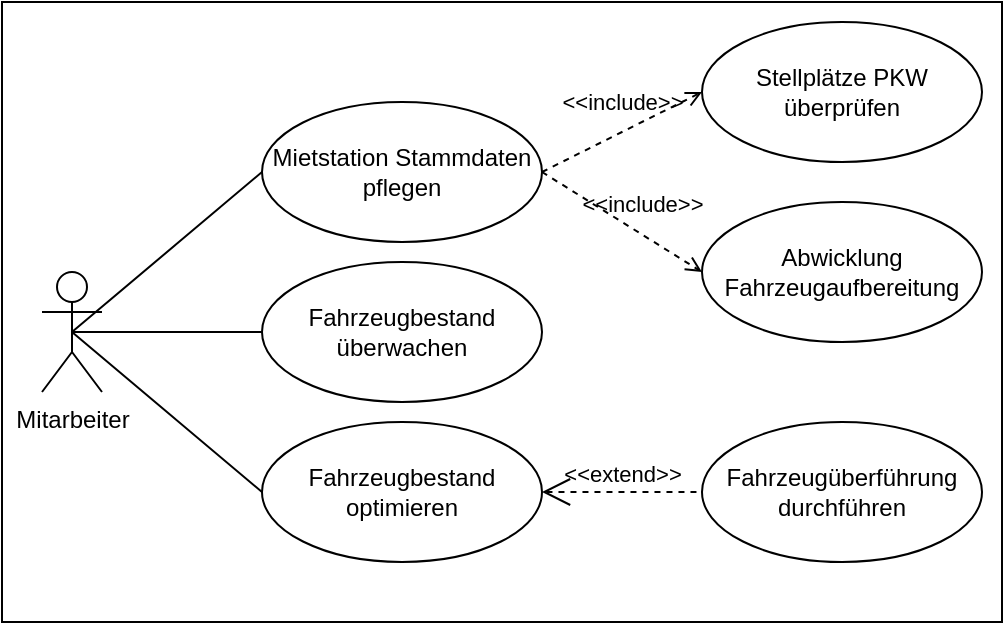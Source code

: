 <mxfile version="26.0.4">
  <diagram name="Page-1" id="xKv6j_wKPZ9WB2m-PmId">
    <mxGraphModel dx="907" dy="478" grid="1" gridSize="10" guides="1" tooltips="1" connect="1" arrows="1" fold="1" page="1" pageScale="1" pageWidth="827" pageHeight="1169" math="0" shadow="0">
      <root>
        <mxCell id="0" />
        <mxCell id="1" parent="0" />
        <mxCell id="Y2BZjUqlmDZL55UpbtIv-1" value="Mitarbeiter" style="shape=umlActor;html=1;verticalLabelPosition=bottom;verticalAlign=top;align=center;" parent="1" vertex="1">
          <mxGeometry x="50" y="335" width="30" height="60" as="geometry" />
        </mxCell>
        <mxCell id="Y2BZjUqlmDZL55UpbtIv-2" value="Mietstation Stammdaten pflegen" style="ellipse;whiteSpace=wrap;html=1;" parent="1" vertex="1">
          <mxGeometry x="160" y="250" width="140" height="70" as="geometry" />
        </mxCell>
        <mxCell id="Y2BZjUqlmDZL55UpbtIv-4" value="Fahrzeugbestand überwachen" style="ellipse;whiteSpace=wrap;html=1;" parent="1" vertex="1">
          <mxGeometry x="160" y="330" width="140" height="70" as="geometry" />
        </mxCell>
        <mxCell id="Y2BZjUqlmDZL55UpbtIv-5" value="Fahrzeugüberführung durchführen" style="ellipse;whiteSpace=wrap;html=1;" parent="1" vertex="1">
          <mxGeometry x="380" y="410" width="140" height="70" as="geometry" />
        </mxCell>
        <mxCell id="Y2BZjUqlmDZL55UpbtIv-10" value="" style="edgeStyle=none;html=1;endArrow=none;verticalAlign=bottom;rounded=0;exitX=0.5;exitY=0.5;exitDx=0;exitDy=0;exitPerimeter=0;entryX=0;entryY=0.5;entryDx=0;entryDy=0;" parent="1" source="Y2BZjUqlmDZL55UpbtIv-1" target="Y2BZjUqlmDZL55UpbtIv-4" edge="1">
          <mxGeometry width="160" relative="1" as="geometry">
            <mxPoint x="340" y="480" as="sourcePoint" />
            <mxPoint x="500" y="480" as="targetPoint" />
          </mxGeometry>
        </mxCell>
        <mxCell id="Y2BZjUqlmDZL55UpbtIv-11" value="" style="edgeStyle=none;html=1;endArrow=none;verticalAlign=bottom;rounded=0;exitX=0.5;exitY=0.5;exitDx=0;exitDy=0;exitPerimeter=0;entryX=0;entryY=0.5;entryDx=0;entryDy=0;" parent="1" source="Y2BZjUqlmDZL55UpbtIv-1" target="Y2BZjUqlmDZL55UpbtIv-2" edge="1">
          <mxGeometry width="160" relative="1" as="geometry">
            <mxPoint x="340" y="480" as="sourcePoint" />
            <mxPoint x="500" y="480" as="targetPoint" />
          </mxGeometry>
        </mxCell>
        <mxCell id="Y2BZjUqlmDZL55UpbtIv-15" value="Stellplätze PKW überprüfen" style="ellipse;whiteSpace=wrap;html=1;" parent="1" vertex="1">
          <mxGeometry x="380" y="210" width="140" height="70" as="geometry" />
        </mxCell>
        <mxCell id="Y2BZjUqlmDZL55UpbtIv-21" value="&amp;lt;&amp;lt;extend&amp;gt;&amp;gt;" style="edgeStyle=none;html=1;startArrow=open;endArrow=none;startSize=12;verticalAlign=bottom;dashed=1;labelBackgroundColor=none;rounded=0;exitX=1;exitY=0.5;exitDx=0;exitDy=0;entryX=0;entryY=0.5;entryDx=0;entryDy=0;" parent="1" source="a6K4-aA5gp9xO_oB3Qhs-1" target="Y2BZjUqlmDZL55UpbtIv-5" edge="1">
          <mxGeometry width="160" relative="1" as="geometry">
            <mxPoint x="340" y="380" as="sourcePoint" />
            <mxPoint x="500" y="380" as="targetPoint" />
          </mxGeometry>
        </mxCell>
        <mxCell id="Y2BZjUqlmDZL55UpbtIv-22" value="&amp;lt;&amp;lt;include&amp;gt;&amp;gt;" style="edgeStyle=none;html=1;endArrow=open;verticalAlign=bottom;dashed=1;labelBackgroundColor=none;rounded=0;entryX=0;entryY=0.5;entryDx=0;entryDy=0;exitX=1;exitY=0.5;exitDx=0;exitDy=0;" parent="1" source="Y2BZjUqlmDZL55UpbtIv-2" target="Y2BZjUqlmDZL55UpbtIv-15" edge="1">
          <mxGeometry x="0.05" y="4" width="160" relative="1" as="geometry">
            <mxPoint x="280" y="275" as="sourcePoint" />
            <mxPoint x="330" y="340" as="targetPoint" />
            <mxPoint y="-1" as="offset" />
          </mxGeometry>
        </mxCell>
        <mxCell id="Y2BZjUqlmDZL55UpbtIv-27" value="Abwicklung Fahrzeugaufbereitung" style="ellipse;whiteSpace=wrap;html=1;" parent="1" vertex="1">
          <mxGeometry x="380" y="300" width="140" height="70" as="geometry" />
        </mxCell>
        <mxCell id="Y2BZjUqlmDZL55UpbtIv-29" value="&amp;lt;&amp;lt;include&amp;gt;&amp;gt;" style="edgeStyle=none;html=1;endArrow=open;verticalAlign=bottom;dashed=1;labelBackgroundColor=none;rounded=0;exitX=1;exitY=0.5;exitDx=0;exitDy=0;entryX=0;entryY=0.5;entryDx=0;entryDy=0;" parent="1" source="Y2BZjUqlmDZL55UpbtIv-2" target="Y2BZjUqlmDZL55UpbtIv-27" edge="1">
          <mxGeometry x="0.18" y="5" width="160" relative="1" as="geometry">
            <mxPoint x="370" y="254.71" as="sourcePoint" />
            <mxPoint x="530" y="254.71" as="targetPoint" />
            <mxPoint as="offset" />
          </mxGeometry>
        </mxCell>
        <mxCell id="__eFvv4bQCTK6vPwNmtH-2" value="" style="rounded=0;whiteSpace=wrap;html=1;fillColor=none;" parent="1" vertex="1">
          <mxGeometry x="30" y="200" width="500" height="310" as="geometry" />
        </mxCell>
        <mxCell id="a6K4-aA5gp9xO_oB3Qhs-1" value="Fahrzeugbestand optimieren" style="ellipse;whiteSpace=wrap;html=1;" vertex="1" parent="1">
          <mxGeometry x="160" y="410" width="140" height="70" as="geometry" />
        </mxCell>
        <mxCell id="a6K4-aA5gp9xO_oB3Qhs-2" value="" style="edgeStyle=none;html=1;endArrow=none;verticalAlign=bottom;rounded=0;exitX=0.5;exitY=0.5;exitDx=0;exitDy=0;exitPerimeter=0;entryX=0;entryY=0.5;entryDx=0;entryDy=0;" edge="1" parent="1" source="Y2BZjUqlmDZL55UpbtIv-1" target="a6K4-aA5gp9xO_oB3Qhs-1">
          <mxGeometry width="160" relative="1" as="geometry">
            <mxPoint x="75" y="375" as="sourcePoint" />
            <mxPoint x="170" y="375" as="targetPoint" />
          </mxGeometry>
        </mxCell>
      </root>
    </mxGraphModel>
  </diagram>
</mxfile>
